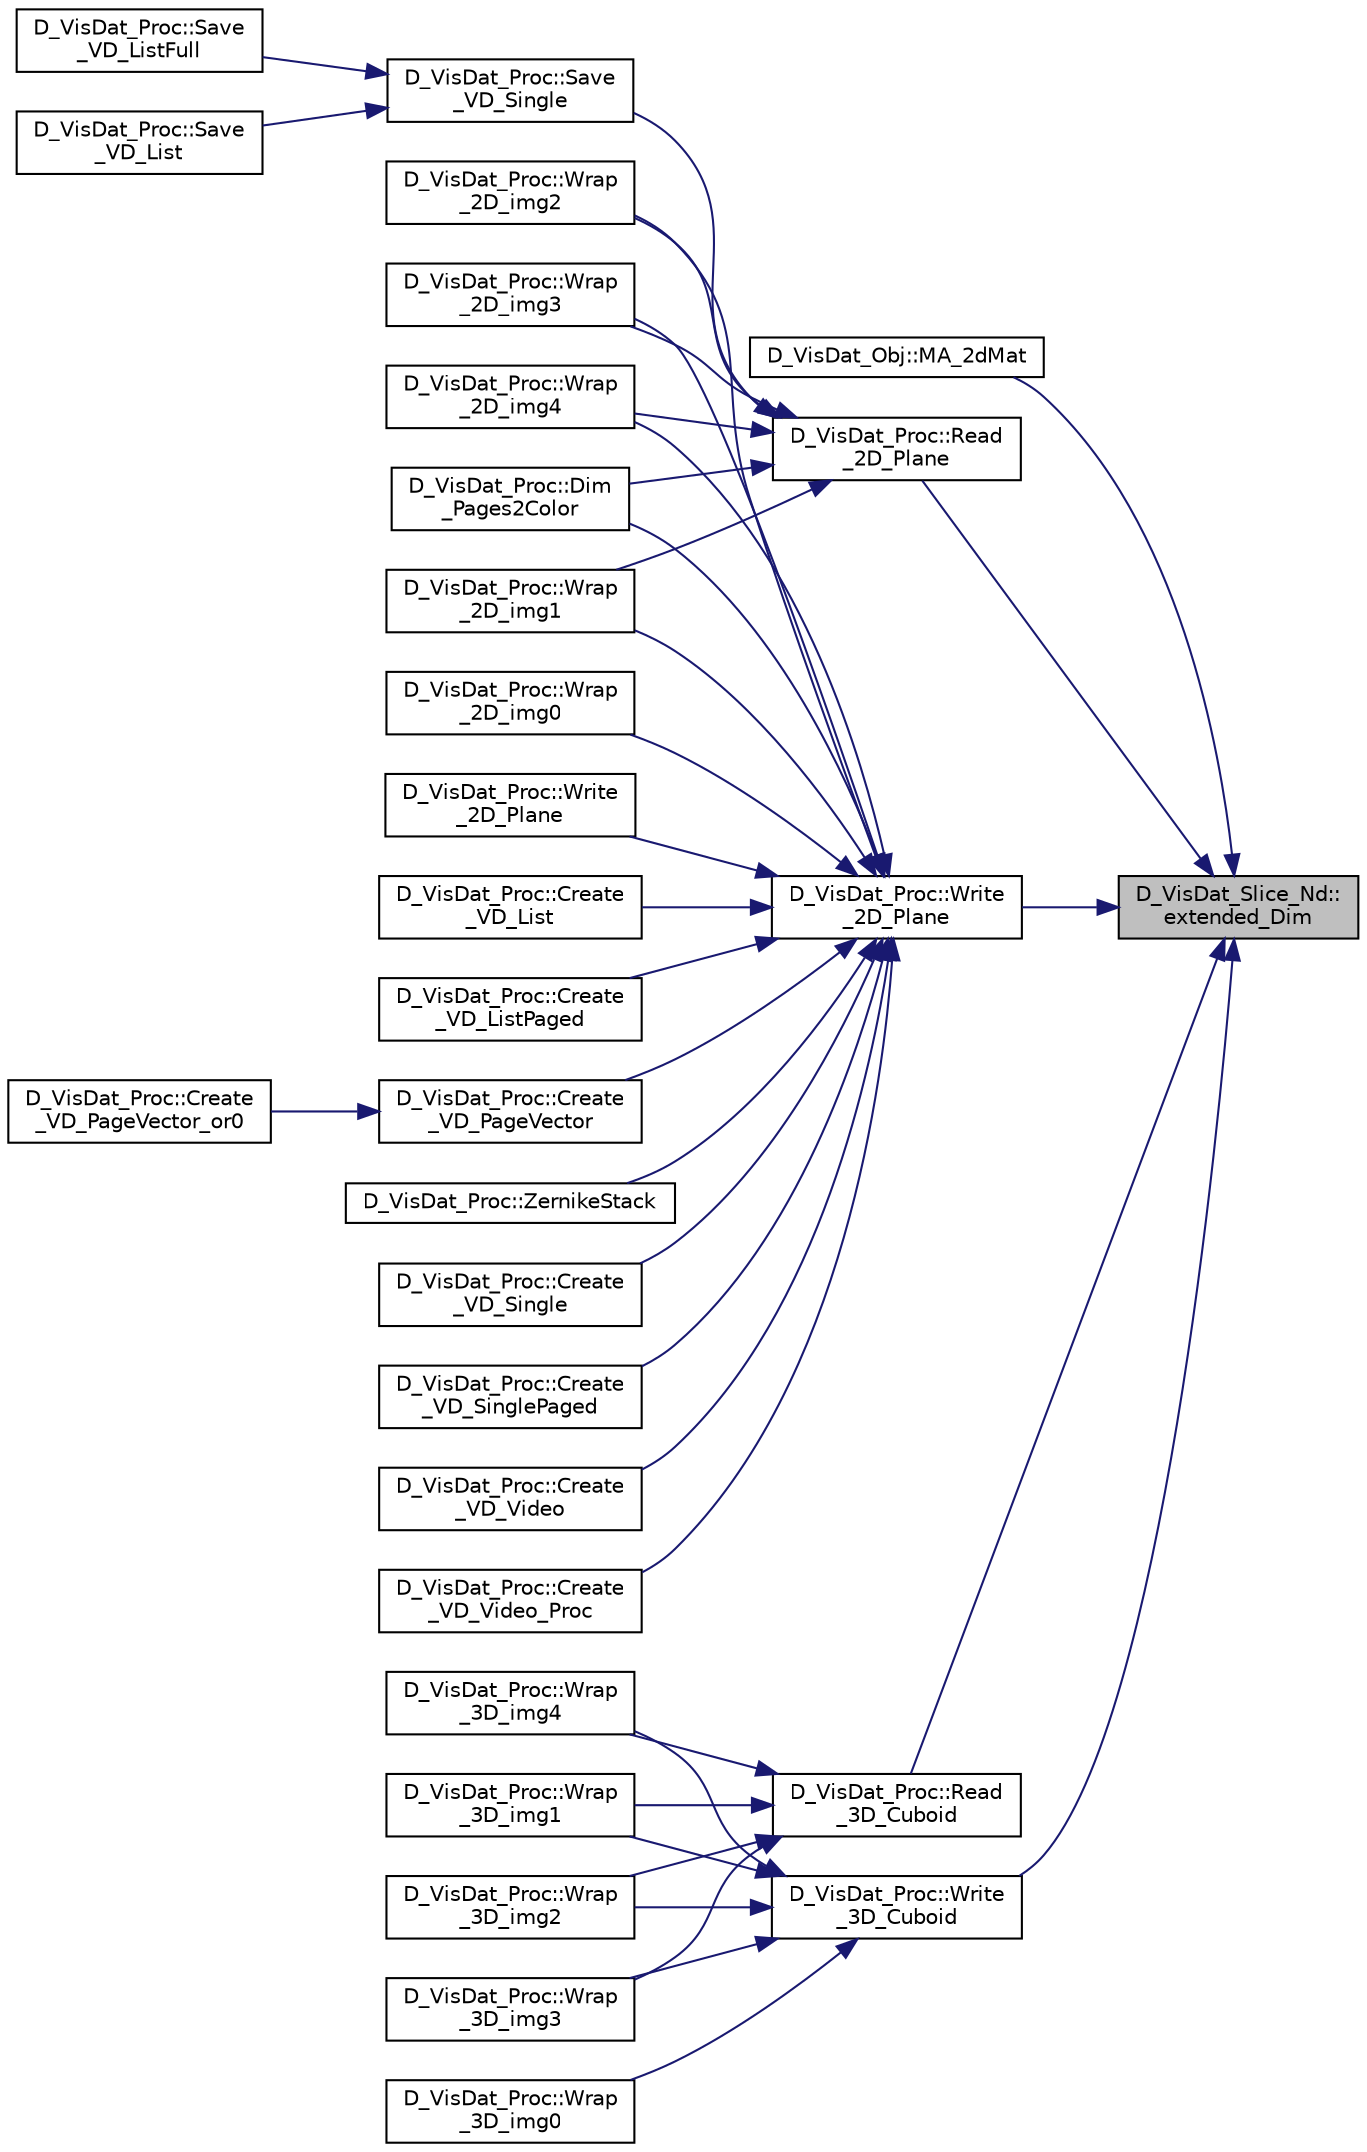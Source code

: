 digraph "D_VisDat_Slice_Nd::extended_Dim"
{
 // LATEX_PDF_SIZE
  edge [fontname="Helvetica",fontsize="10",labelfontname="Helvetica",labelfontsize="10"];
  node [fontname="Helvetica",fontsize="10",shape=record];
  rankdir="RL";
  Node1 [label="D_VisDat_Slice_Nd::\lextended_Dim",height=0.2,width=0.4,color="black", fillcolor="grey75", style="filled", fontcolor="black",tooltip=" "];
  Node1 -> Node2 [dir="back",color="midnightblue",fontsize="10",style="solid",fontname="Helvetica"];
  Node2 [label="D_VisDat_Obj::MA_2dMat",height=0.2,width=0.4,color="black", fillcolor="white", style="filled",URL="$class_d___vis_dat___obj.html#a3e636f09946ed3b133a6f79194a005e2",tooltip=" "];
  Node1 -> Node3 [dir="back",color="midnightblue",fontsize="10",style="solid",fontname="Helvetica"];
  Node3 [label="D_VisDat_Proc::Read\l_2D_Plane",height=0.2,width=0.4,color="black", fillcolor="white", style="filled",URL="$class_d___vis_dat___proc.html#ac8e4d69c28b47c23166740c73734ed1c",tooltip=" "];
  Node3 -> Node4 [dir="back",color="midnightblue",fontsize="10",style="solid",fontname="Helvetica"];
  Node4 [label="D_VisDat_Proc::Dim\l_Pages2Color",height=0.2,width=0.4,color="black", fillcolor="white", style="filled",URL="$class_d___vis_dat___proc.html#a11235ca305efacd10f9f43a579e698ad",tooltip=" "];
  Node3 -> Node5 [dir="back",color="midnightblue",fontsize="10",style="solid",fontname="Helvetica"];
  Node5 [label="D_VisDat_Proc::Save\l_VD_Single",height=0.2,width=0.4,color="black", fillcolor="white", style="filled",URL="$class_d___vis_dat___proc.html#a92d6520b16268980421305b6189007f0",tooltip=" "];
  Node5 -> Node6 [dir="back",color="midnightblue",fontsize="10",style="solid",fontname="Helvetica"];
  Node6 [label="D_VisDat_Proc::Save\l_VD_List",height=0.2,width=0.4,color="black", fillcolor="white", style="filled",URL="$class_d___vis_dat___proc.html#a9619ce05f18439cf396d784ae81bf223",tooltip=" "];
  Node5 -> Node7 [dir="back",color="midnightblue",fontsize="10",style="solid",fontname="Helvetica"];
  Node7 [label="D_VisDat_Proc::Save\l_VD_ListFull",height=0.2,width=0.4,color="black", fillcolor="white", style="filled",URL="$class_d___vis_dat___proc.html#aa19c0cf814fb82dbc0c7aa619f74551f",tooltip=" "];
  Node3 -> Node8 [dir="back",color="midnightblue",fontsize="10",style="solid",fontname="Helvetica"];
  Node8 [label="D_VisDat_Proc::Wrap\l_2D_img1",height=0.2,width=0.4,color="black", fillcolor="white", style="filled",URL="$class_d___vis_dat___proc.html#a40895fa2e8d8fd78d8500a55378da15b",tooltip=" "];
  Node3 -> Node9 [dir="back",color="midnightblue",fontsize="10",style="solid",fontname="Helvetica"];
  Node9 [label="D_VisDat_Proc::Wrap\l_2D_img2",height=0.2,width=0.4,color="black", fillcolor="white", style="filled",URL="$class_d___vis_dat___proc.html#a3ce69e8b53b9d9b25e27f0c8e9f6205e",tooltip=" "];
  Node3 -> Node10 [dir="back",color="midnightblue",fontsize="10",style="solid",fontname="Helvetica"];
  Node10 [label="D_VisDat_Proc::Wrap\l_2D_img3",height=0.2,width=0.4,color="black", fillcolor="white", style="filled",URL="$class_d___vis_dat___proc.html#adf57412609ccf12d779934bba3524d87",tooltip=" "];
  Node3 -> Node11 [dir="back",color="midnightblue",fontsize="10",style="solid",fontname="Helvetica"];
  Node11 [label="D_VisDat_Proc::Wrap\l_2D_img4",height=0.2,width=0.4,color="black", fillcolor="white", style="filled",URL="$class_d___vis_dat___proc.html#a3ef3d04af65049047efc12feff2dfc2a",tooltip=" "];
  Node1 -> Node12 [dir="back",color="midnightblue",fontsize="10",style="solid",fontname="Helvetica"];
  Node12 [label="D_VisDat_Proc::Read\l_3D_Cuboid",height=0.2,width=0.4,color="black", fillcolor="white", style="filled",URL="$class_d___vis_dat___proc.html#a55b5cd62d22a16c0de306ff36c57a02f",tooltip=" "];
  Node12 -> Node13 [dir="back",color="midnightblue",fontsize="10",style="solid",fontname="Helvetica"];
  Node13 [label="D_VisDat_Proc::Wrap\l_3D_img1",height=0.2,width=0.4,color="black", fillcolor="white", style="filled",URL="$class_d___vis_dat___proc.html#aa2caf630e6ad45246d01dffa75a9ffe0",tooltip=" "];
  Node12 -> Node14 [dir="back",color="midnightblue",fontsize="10",style="solid",fontname="Helvetica"];
  Node14 [label="D_VisDat_Proc::Wrap\l_3D_img2",height=0.2,width=0.4,color="black", fillcolor="white", style="filled",URL="$class_d___vis_dat___proc.html#a46137cfaa4a61f668bf7a5a4da6823c7",tooltip=" "];
  Node12 -> Node15 [dir="back",color="midnightblue",fontsize="10",style="solid",fontname="Helvetica"];
  Node15 [label="D_VisDat_Proc::Wrap\l_3D_img3",height=0.2,width=0.4,color="black", fillcolor="white", style="filled",URL="$class_d___vis_dat___proc.html#a144db673a1791da3bb454826451e8e50",tooltip=" "];
  Node12 -> Node16 [dir="back",color="midnightblue",fontsize="10",style="solid",fontname="Helvetica"];
  Node16 [label="D_VisDat_Proc::Wrap\l_3D_img4",height=0.2,width=0.4,color="black", fillcolor="white", style="filled",URL="$class_d___vis_dat___proc.html#adbe9db30194fd20b8821e6c9bcd8d2f9",tooltip=" "];
  Node1 -> Node17 [dir="back",color="midnightblue",fontsize="10",style="solid",fontname="Helvetica"];
  Node17 [label="D_VisDat_Proc::Write\l_2D_Plane",height=0.2,width=0.4,color="black", fillcolor="white", style="filled",URL="$class_d___vis_dat___proc.html#aa30c0492e4621d6443f9af2f6f509b04",tooltip=" "];
  Node17 -> Node18 [dir="back",color="midnightblue",fontsize="10",style="solid",fontname="Helvetica"];
  Node18 [label="D_VisDat_Proc::Create\l_VD_List",height=0.2,width=0.4,color="black", fillcolor="white", style="filled",URL="$class_d___vis_dat___proc.html#a50dd523f4caeb900ae24e1fc15adbc3a",tooltip=" "];
  Node17 -> Node19 [dir="back",color="midnightblue",fontsize="10",style="solid",fontname="Helvetica"];
  Node19 [label="D_VisDat_Proc::Create\l_VD_ListPaged",height=0.2,width=0.4,color="black", fillcolor="white", style="filled",URL="$class_d___vis_dat___proc.html#a9667322391607ed041650fb482150824",tooltip=" "];
  Node17 -> Node20 [dir="back",color="midnightblue",fontsize="10",style="solid",fontname="Helvetica"];
  Node20 [label="D_VisDat_Proc::Create\l_VD_PageVector",height=0.2,width=0.4,color="black", fillcolor="white", style="filled",URL="$class_d___vis_dat___proc.html#aa80f52e8967d5c6b4d0f1d07c92109ae",tooltip=" "];
  Node20 -> Node21 [dir="back",color="midnightblue",fontsize="10",style="solid",fontname="Helvetica"];
  Node21 [label="D_VisDat_Proc::Create\l_VD_PageVector_or0",height=0.2,width=0.4,color="black", fillcolor="white", style="filled",URL="$class_d___vis_dat___proc.html#a60bfe9d8eb486f3d74a21fcf307e4f0f",tooltip=" "];
  Node17 -> Node22 [dir="back",color="midnightblue",fontsize="10",style="solid",fontname="Helvetica"];
  Node22 [label="D_VisDat_Proc::Create\l_VD_Single",height=0.2,width=0.4,color="black", fillcolor="white", style="filled",URL="$class_d___vis_dat___proc.html#a6dbbffb7c7f2ffc62c6c006c4dc48398",tooltip=" "];
  Node17 -> Node23 [dir="back",color="midnightblue",fontsize="10",style="solid",fontname="Helvetica"];
  Node23 [label="D_VisDat_Proc::Create\l_VD_SinglePaged",height=0.2,width=0.4,color="black", fillcolor="white", style="filled",URL="$class_d___vis_dat___proc.html#aa8e3d59fe357c92e17b2a4ff9c57b2c5",tooltip=" "];
  Node17 -> Node24 [dir="back",color="midnightblue",fontsize="10",style="solid",fontname="Helvetica"];
  Node24 [label="D_VisDat_Proc::Create\l_VD_Video",height=0.2,width=0.4,color="black", fillcolor="white", style="filled",URL="$class_d___vis_dat___proc.html#aa97d040f84f88d46677a1da53eeddff4",tooltip=" "];
  Node17 -> Node25 [dir="back",color="midnightblue",fontsize="10",style="solid",fontname="Helvetica"];
  Node25 [label="D_VisDat_Proc::Create\l_VD_Video_Proc",height=0.2,width=0.4,color="black", fillcolor="white", style="filled",URL="$class_d___vis_dat___proc.html#af787bf8560bc35a3237dd942e1b49c16",tooltip=" "];
  Node17 -> Node4 [dir="back",color="midnightblue",fontsize="10",style="solid",fontname="Helvetica"];
  Node17 -> Node26 [dir="back",color="midnightblue",fontsize="10",style="solid",fontname="Helvetica"];
  Node26 [label="D_VisDat_Proc::Wrap\l_2D_img0",height=0.2,width=0.4,color="black", fillcolor="white", style="filled",URL="$class_d___vis_dat___proc.html#aa05fb567b3fc8c421511eeaa56c4c168",tooltip=" "];
  Node17 -> Node8 [dir="back",color="midnightblue",fontsize="10",style="solid",fontname="Helvetica"];
  Node17 -> Node9 [dir="back",color="midnightblue",fontsize="10",style="solid",fontname="Helvetica"];
  Node17 -> Node10 [dir="back",color="midnightblue",fontsize="10",style="solid",fontname="Helvetica"];
  Node17 -> Node11 [dir="back",color="midnightblue",fontsize="10",style="solid",fontname="Helvetica"];
  Node17 -> Node27 [dir="back",color="midnightblue",fontsize="10",style="solid",fontname="Helvetica"];
  Node27 [label="D_VisDat_Proc::Write\l_2D_Plane",height=0.2,width=0.4,color="black", fillcolor="white", style="filled",URL="$class_d___vis_dat___proc.html#a4580ca0f16787fa1707d8790f5aad27e",tooltip=" "];
  Node17 -> Node28 [dir="back",color="midnightblue",fontsize="10",style="solid",fontname="Helvetica"];
  Node28 [label="D_VisDat_Proc::ZernikeStack",height=0.2,width=0.4,color="black", fillcolor="white", style="filled",URL="$class_d___vis_dat___proc.html#a808ae484d9b87b4dc9a624e893a28c26",tooltip=" "];
  Node1 -> Node29 [dir="back",color="midnightblue",fontsize="10",style="solid",fontname="Helvetica"];
  Node29 [label="D_VisDat_Proc::Write\l_3D_Cuboid",height=0.2,width=0.4,color="black", fillcolor="white", style="filled",URL="$class_d___vis_dat___proc.html#abac12f759de7ee97da704e28c7af0dc4",tooltip=" "];
  Node29 -> Node30 [dir="back",color="midnightblue",fontsize="10",style="solid",fontname="Helvetica"];
  Node30 [label="D_VisDat_Proc::Wrap\l_3D_img0",height=0.2,width=0.4,color="black", fillcolor="white", style="filled",URL="$class_d___vis_dat___proc.html#a5f6883bc1e43cd8ad9f2cdd49c100160",tooltip=" "];
  Node29 -> Node13 [dir="back",color="midnightblue",fontsize="10",style="solid",fontname="Helvetica"];
  Node29 -> Node14 [dir="back",color="midnightblue",fontsize="10",style="solid",fontname="Helvetica"];
  Node29 -> Node15 [dir="back",color="midnightblue",fontsize="10",style="solid",fontname="Helvetica"];
  Node29 -> Node16 [dir="back",color="midnightblue",fontsize="10",style="solid",fontname="Helvetica"];
}
